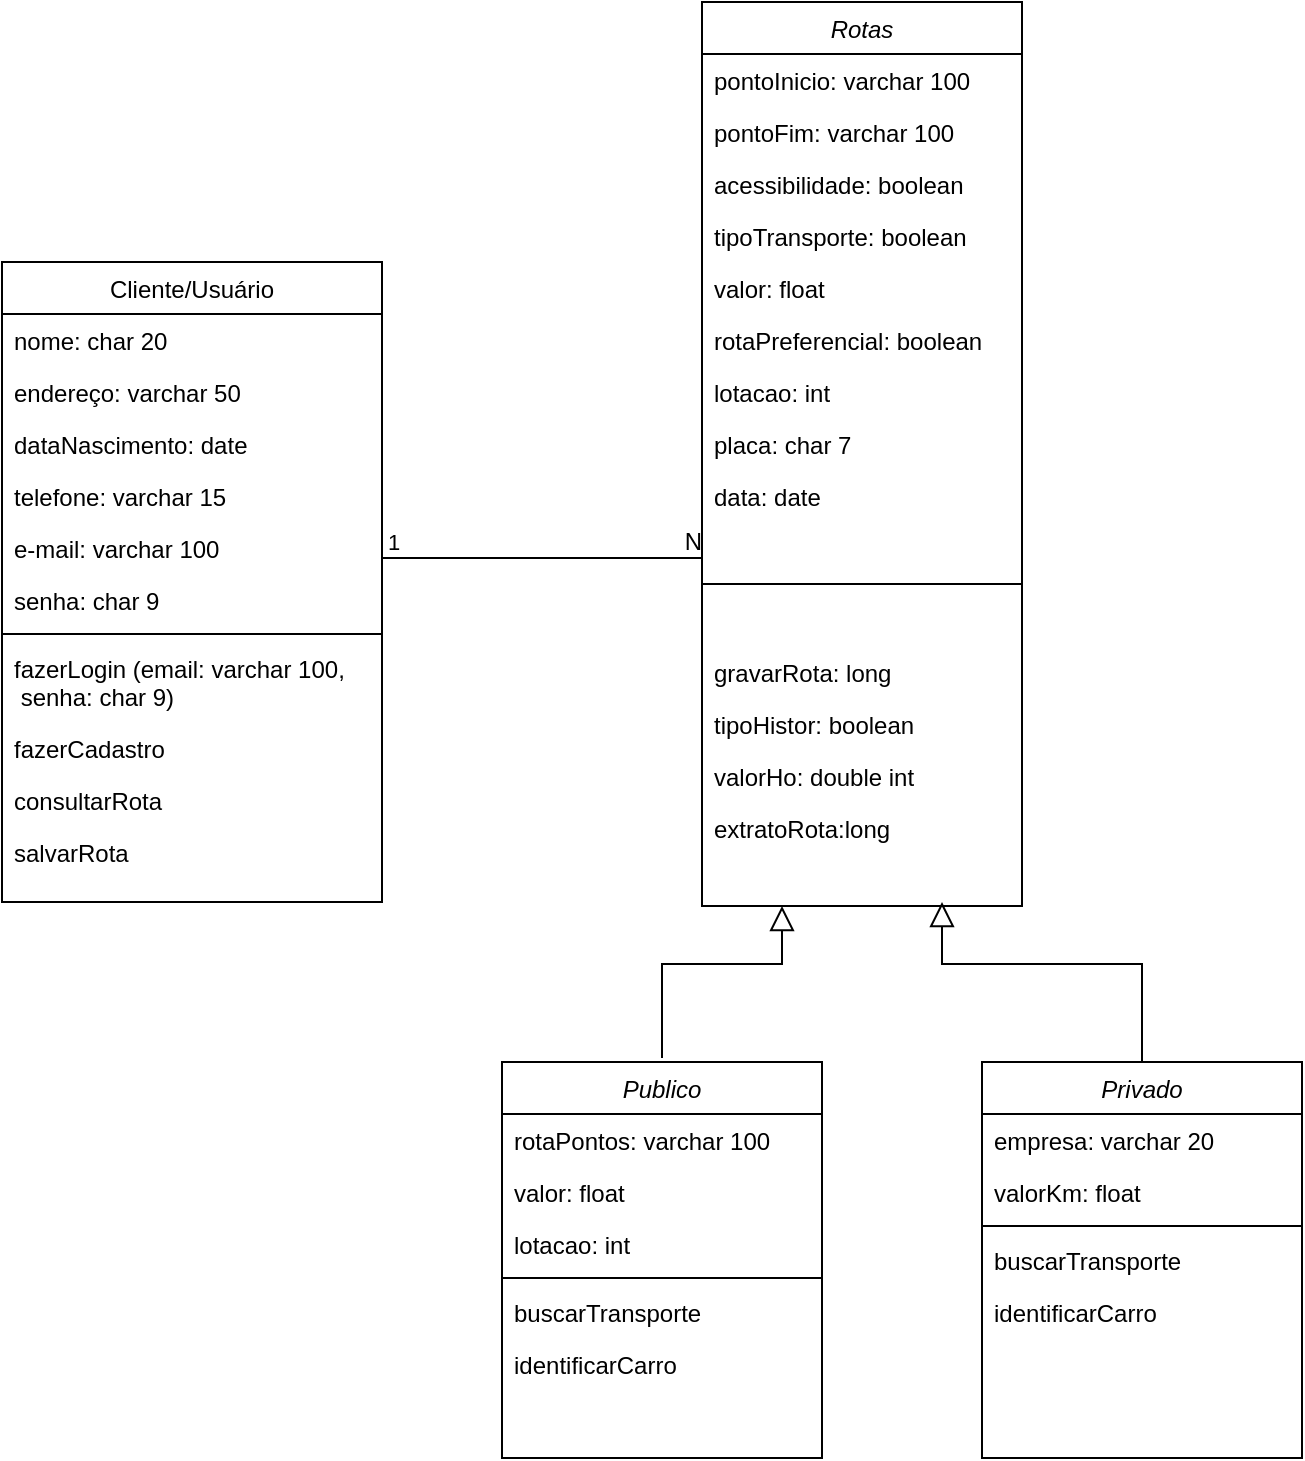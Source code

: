<mxfile version="15.5.9" type="github">
  <diagram id="C5RBs43oDa-KdzZeNtuy" name="Page-1">
    <mxGraphModel dx="1422" dy="754" grid="1" gridSize="10" guides="1" tooltips="1" connect="1" arrows="1" fold="1" page="1" pageScale="1" pageWidth="1169" pageHeight="1654" math="0" shadow="0">
      <root>
        <mxCell id="WIyWlLk6GJQsqaUBKTNV-0" />
        <mxCell id="WIyWlLk6GJQsqaUBKTNV-1" parent="WIyWlLk6GJQsqaUBKTNV-0" />
        <mxCell id="9FR6ZJBjA45qDFDVuKuG-0" value="Publico" style="swimlane;fontStyle=2;align=center;verticalAlign=top;childLayout=stackLayout;horizontal=1;startSize=26;horizontalStack=0;resizeParent=1;resizeLast=0;collapsible=1;marginBottom=0;rounded=0;shadow=0;strokeWidth=1;" parent="WIyWlLk6GJQsqaUBKTNV-1" vertex="1">
          <mxGeometry x="450" y="652" width="160" height="198" as="geometry">
            <mxRectangle x="230" y="140" width="160" height="26" as="alternateBounds" />
          </mxGeometry>
        </mxCell>
        <mxCell id="9FR6ZJBjA45qDFDVuKuG-2" value="rotaPontos: varchar 100" style="text;align=left;verticalAlign=top;spacingLeft=4;spacingRight=4;overflow=hidden;rotatable=0;points=[[0,0.5],[1,0.5]];portConstraint=eastwest;rounded=0;shadow=0;html=0;" parent="9FR6ZJBjA45qDFDVuKuG-0" vertex="1">
          <mxGeometry y="26" width="160" height="26" as="geometry" />
        </mxCell>
        <mxCell id="9FR6ZJBjA45qDFDVuKuG-4" value="valor: float" style="text;align=left;verticalAlign=top;spacingLeft=4;spacingRight=4;overflow=hidden;rotatable=0;points=[[0,0.5],[1,0.5]];portConstraint=eastwest;rounded=0;shadow=0;html=0;" parent="9FR6ZJBjA45qDFDVuKuG-0" vertex="1">
          <mxGeometry y="52" width="160" height="26" as="geometry" />
        </mxCell>
        <mxCell id="9FR6ZJBjA45qDFDVuKuG-5" value="lotacao: int" style="text;align=left;verticalAlign=top;spacingLeft=4;spacingRight=4;overflow=hidden;rotatable=0;points=[[0,0.5],[1,0.5]];portConstraint=eastwest;rounded=0;shadow=0;html=0;" parent="9FR6ZJBjA45qDFDVuKuG-0" vertex="1">
          <mxGeometry y="78" width="160" height="26" as="geometry" />
        </mxCell>
        <mxCell id="9FR6ZJBjA45qDFDVuKuG-6" value="" style="line;html=1;strokeWidth=1;align=left;verticalAlign=middle;spacingTop=-1;spacingLeft=3;spacingRight=3;rotatable=0;labelPosition=right;points=[];portConstraint=eastwest;" parent="9FR6ZJBjA45qDFDVuKuG-0" vertex="1">
          <mxGeometry y="104" width="160" height="8" as="geometry" />
        </mxCell>
        <mxCell id="9FR6ZJBjA45qDFDVuKuG-66" value="buscarTransporte" style="text;align=left;verticalAlign=top;spacingLeft=4;spacingRight=4;overflow=hidden;rotatable=0;points=[[0,0.5],[1,0.5]];portConstraint=eastwest;" parent="9FR6ZJBjA45qDFDVuKuG-0" vertex="1">
          <mxGeometry y="112" width="160" height="26" as="geometry" />
        </mxCell>
        <mxCell id="9FR6ZJBjA45qDFDVuKuG-68" value="identificarCarro" style="text;align=left;verticalAlign=top;spacingLeft=4;spacingRight=4;overflow=hidden;rotatable=0;points=[[0,0.5],[1,0.5]];portConstraint=eastwest;" parent="9FR6ZJBjA45qDFDVuKuG-0" vertex="1">
          <mxGeometry y="138" width="160" height="26" as="geometry" />
        </mxCell>
        <mxCell id="9FR6ZJBjA45qDFDVuKuG-8" value="Privado" style="swimlane;fontStyle=2;align=center;verticalAlign=top;childLayout=stackLayout;horizontal=1;startSize=26;horizontalStack=0;resizeParent=1;resizeLast=0;collapsible=1;marginBottom=0;rounded=0;shadow=0;strokeWidth=1;" parent="WIyWlLk6GJQsqaUBKTNV-1" vertex="1">
          <mxGeometry x="690" y="652" width="160" height="198" as="geometry">
            <mxRectangle x="230" y="140" width="160" height="26" as="alternateBounds" />
          </mxGeometry>
        </mxCell>
        <mxCell id="9FR6ZJBjA45qDFDVuKuG-49" value="empresa: varchar 20" style="text;align=left;verticalAlign=top;spacingLeft=4;spacingRight=4;overflow=hidden;rotatable=0;points=[[0,0.5],[1,0.5]];portConstraint=eastwest;rounded=0;shadow=0;html=0;" parent="9FR6ZJBjA45qDFDVuKuG-8" vertex="1">
          <mxGeometry y="26" width="160" height="26" as="geometry" />
        </mxCell>
        <mxCell id="9FR6ZJBjA45qDFDVuKuG-12" value="valorKm: float" style="text;align=left;verticalAlign=top;spacingLeft=4;spacingRight=4;overflow=hidden;rotatable=0;points=[[0,0.5],[1,0.5]];portConstraint=eastwest;rounded=0;shadow=0;html=0;" parent="9FR6ZJBjA45qDFDVuKuG-8" vertex="1">
          <mxGeometry y="52" width="160" height="26" as="geometry" />
        </mxCell>
        <mxCell id="9FR6ZJBjA45qDFDVuKuG-14" value="" style="line;html=1;strokeWidth=1;align=left;verticalAlign=middle;spacingTop=-1;spacingLeft=3;spacingRight=3;rotatable=0;labelPosition=right;points=[];portConstraint=eastwest;" parent="9FR6ZJBjA45qDFDVuKuG-8" vertex="1">
          <mxGeometry y="78" width="160" height="8" as="geometry" />
        </mxCell>
        <mxCell id="9FR6ZJBjA45qDFDVuKuG-67" value="buscarTransporte" style="text;align=left;verticalAlign=top;spacingLeft=4;spacingRight=4;overflow=hidden;rotatable=0;points=[[0,0.5],[1,0.5]];portConstraint=eastwest;" parent="9FR6ZJBjA45qDFDVuKuG-8" vertex="1">
          <mxGeometry y="86" width="160" height="26" as="geometry" />
        </mxCell>
        <mxCell id="9FR6ZJBjA45qDFDVuKuG-69" value="identificarCarro" style="text;align=left;verticalAlign=top;spacingLeft=4;spacingRight=4;overflow=hidden;rotatable=0;points=[[0,0.5],[1,0.5]];portConstraint=eastwest;" parent="9FR6ZJBjA45qDFDVuKuG-8" vertex="1">
          <mxGeometry y="112" width="160" height="26" as="geometry" />
        </mxCell>
        <mxCell id="9FR6ZJBjA45qDFDVuKuG-22" value="Rotas" style="swimlane;fontStyle=2;align=center;verticalAlign=top;childLayout=stackLayout;horizontal=1;startSize=26;horizontalStack=0;resizeParent=1;resizeLast=0;collapsible=1;marginBottom=0;rounded=0;shadow=0;strokeWidth=1;" parent="WIyWlLk6GJQsqaUBKTNV-1" vertex="1">
          <mxGeometry x="550" y="122" width="160" height="452" as="geometry">
            <mxRectangle x="230" y="140" width="160" height="26" as="alternateBounds" />
          </mxGeometry>
        </mxCell>
        <mxCell id="9FR6ZJBjA45qDFDVuKuG-24" value="pontoInicio: varchar 100" style="text;align=left;verticalAlign=top;spacingLeft=4;spacingRight=4;overflow=hidden;rotatable=0;points=[[0,0.5],[1,0.5]];portConstraint=eastwest;rounded=0;shadow=0;html=0;" parent="9FR6ZJBjA45qDFDVuKuG-22" vertex="1">
          <mxGeometry y="26" width="160" height="26" as="geometry" />
        </mxCell>
        <mxCell id="9FR6ZJBjA45qDFDVuKuG-27" value="pontoFim: varchar 100" style="text;align=left;verticalAlign=top;spacingLeft=4;spacingRight=4;overflow=hidden;rotatable=0;points=[[0,0.5],[1,0.5]];portConstraint=eastwest;rounded=0;shadow=0;html=0;" parent="9FR6ZJBjA45qDFDVuKuG-22" vertex="1">
          <mxGeometry y="52" width="160" height="26" as="geometry" />
        </mxCell>
        <mxCell id="9FR6ZJBjA45qDFDVuKuG-28" value="acessibilidade: boolean" style="text;align=left;verticalAlign=top;spacingLeft=4;spacingRight=4;overflow=hidden;rotatable=0;points=[[0,0.5],[1,0.5]];portConstraint=eastwest;rounded=0;shadow=0;html=0;" parent="9FR6ZJBjA45qDFDVuKuG-22" vertex="1">
          <mxGeometry y="78" width="160" height="26" as="geometry" />
        </mxCell>
        <mxCell id="9FR6ZJBjA45qDFDVuKuG-29" value="tipoTransporte: boolean" style="text;align=left;verticalAlign=top;spacingLeft=4;spacingRight=4;overflow=hidden;rotatable=0;points=[[0,0.5],[1,0.5]];portConstraint=eastwest;rounded=0;shadow=0;html=0;" parent="9FR6ZJBjA45qDFDVuKuG-22" vertex="1">
          <mxGeometry y="104" width="160" height="26" as="geometry" />
        </mxCell>
        <mxCell id="9FR6ZJBjA45qDFDVuKuG-43" value="valor: float" style="text;align=left;verticalAlign=top;spacingLeft=4;spacingRight=4;overflow=hidden;rotatable=0;points=[[0,0.5],[1,0.5]];portConstraint=eastwest;rounded=0;shadow=0;html=0;" parent="9FR6ZJBjA45qDFDVuKuG-22" vertex="1">
          <mxGeometry y="130" width="160" height="26" as="geometry" />
        </mxCell>
        <mxCell id="9FR6ZJBjA45qDFDVuKuG-25" value="rotaPreferencial: boolean" style="text;align=left;verticalAlign=top;spacingLeft=4;spacingRight=4;overflow=hidden;rotatable=0;points=[[0,0.5],[1,0.5]];portConstraint=eastwest;rounded=0;shadow=0;html=0;" parent="9FR6ZJBjA45qDFDVuKuG-22" vertex="1">
          <mxGeometry y="156" width="160" height="26" as="geometry" />
        </mxCell>
        <mxCell id="9FR6ZJBjA45qDFDVuKuG-44" value="lotacao: int" style="text;align=left;verticalAlign=top;spacingLeft=4;spacingRight=4;overflow=hidden;rotatable=0;points=[[0,0.5],[1,0.5]];portConstraint=eastwest;rounded=0;shadow=0;html=0;" parent="9FR6ZJBjA45qDFDVuKuG-22" vertex="1">
          <mxGeometry y="182" width="160" height="26" as="geometry" />
        </mxCell>
        <mxCell id="9FR6ZJBjA45qDFDVuKuG-47" value="placa: char 7" style="text;align=left;verticalAlign=top;spacingLeft=4;spacingRight=4;overflow=hidden;rotatable=0;points=[[0,0.5],[1,0.5]];portConstraint=eastwest;rounded=0;shadow=0;html=0;" parent="9FR6ZJBjA45qDFDVuKuG-22" vertex="1">
          <mxGeometry y="208" width="160" height="26" as="geometry" />
        </mxCell>
        <mxCell id="9FR6ZJBjA45qDFDVuKuG-48" value="data: date" style="text;align=left;verticalAlign=top;spacingLeft=4;spacingRight=4;overflow=hidden;rotatable=0;points=[[0,0.5],[1,0.5]];portConstraint=eastwest;rounded=0;shadow=0;html=0;" parent="9FR6ZJBjA45qDFDVuKuG-22" vertex="1">
          <mxGeometry y="234" width="160" height="26" as="geometry" />
        </mxCell>
        <mxCell id="9FR6ZJBjA45qDFDVuKuG-26" value="" style="line;html=1;strokeWidth=1;align=left;verticalAlign=middle;spacingTop=-1;spacingLeft=3;spacingRight=3;rotatable=0;labelPosition=right;points=[];portConstraint=eastwest;" parent="9FR6ZJBjA45qDFDVuKuG-22" vertex="1">
          <mxGeometry y="260" width="160" height="62" as="geometry" />
        </mxCell>
        <mxCell id="9FR6ZJBjA45qDFDVuKuG-62" value="gravarRota: long" style="text;align=left;verticalAlign=top;spacingLeft=4;spacingRight=4;overflow=hidden;rotatable=0;points=[[0,0.5],[1,0.5]];portConstraint=eastwest;" parent="9FR6ZJBjA45qDFDVuKuG-22" vertex="1">
          <mxGeometry y="322" width="160" height="26" as="geometry" />
        </mxCell>
        <mxCell id="9FR6ZJBjA45qDFDVuKuG-63" value="tipoHistor: boolean" style="text;align=left;verticalAlign=top;spacingLeft=4;spacingRight=4;overflow=hidden;rotatable=0;points=[[0,0.5],[1,0.5]];portConstraint=eastwest;" parent="9FR6ZJBjA45qDFDVuKuG-22" vertex="1">
          <mxGeometry y="348" width="160" height="26" as="geometry" />
        </mxCell>
        <mxCell id="9FR6ZJBjA45qDFDVuKuG-64" value="valorHo: double int" style="text;align=left;verticalAlign=top;spacingLeft=4;spacingRight=4;overflow=hidden;rotatable=0;points=[[0,0.5],[1,0.5]];portConstraint=eastwest;" parent="9FR6ZJBjA45qDFDVuKuG-22" vertex="1">
          <mxGeometry y="374" width="160" height="26" as="geometry" />
        </mxCell>
        <mxCell id="9FR6ZJBjA45qDFDVuKuG-65" value="extratoRota:long" style="text;align=left;verticalAlign=top;spacingLeft=4;spacingRight=4;overflow=hidden;rotatable=0;points=[[0,0.5],[1,0.5]];portConstraint=eastwest;" parent="9FR6ZJBjA45qDFDVuKuG-22" vertex="1">
          <mxGeometry y="400" width="160" height="26" as="geometry" />
        </mxCell>
        <mxCell id="9FR6ZJBjA45qDFDVuKuG-31" value="Cliente/Usuário" style="swimlane;fontStyle=0;align=center;verticalAlign=top;childLayout=stackLayout;horizontal=1;startSize=26;horizontalStack=0;resizeParent=1;resizeLast=0;collapsible=1;marginBottom=0;rounded=0;shadow=0;strokeWidth=1;" parent="WIyWlLk6GJQsqaUBKTNV-1" vertex="1">
          <mxGeometry x="200" y="252" width="190" height="320" as="geometry">
            <mxRectangle x="550" y="140" width="160" height="26" as="alternateBounds" />
          </mxGeometry>
        </mxCell>
        <mxCell id="9FR6ZJBjA45qDFDVuKuG-32" value="nome: char 20" style="text;align=left;verticalAlign=top;spacingLeft=4;spacingRight=4;overflow=hidden;rotatable=0;points=[[0,0.5],[1,0.5]];portConstraint=eastwest;" parent="9FR6ZJBjA45qDFDVuKuG-31" vertex="1">
          <mxGeometry y="26" width="190" height="26" as="geometry" />
        </mxCell>
        <mxCell id="9FR6ZJBjA45qDFDVuKuG-33" value="endereço: varchar 50" style="text;align=left;verticalAlign=top;spacingLeft=4;spacingRight=4;overflow=hidden;rotatable=0;points=[[0,0.5],[1,0.5]];portConstraint=eastwest;rounded=0;shadow=0;html=0;" parent="9FR6ZJBjA45qDFDVuKuG-31" vertex="1">
          <mxGeometry y="52" width="190" height="26" as="geometry" />
        </mxCell>
        <mxCell id="9FR6ZJBjA45qDFDVuKuG-34" value="dataNascimento: date" style="text;align=left;verticalAlign=top;spacingLeft=4;spacingRight=4;overflow=hidden;rotatable=0;points=[[0,0.5],[1,0.5]];portConstraint=eastwest;rounded=0;shadow=0;html=0;" parent="9FR6ZJBjA45qDFDVuKuG-31" vertex="1">
          <mxGeometry y="78" width="190" height="26" as="geometry" />
        </mxCell>
        <mxCell id="9FR6ZJBjA45qDFDVuKuG-35" value="telefone: varchar 15" style="text;align=left;verticalAlign=top;spacingLeft=4;spacingRight=4;overflow=hidden;rotatable=0;points=[[0,0.5],[1,0.5]];portConstraint=eastwest;rounded=0;shadow=0;html=0;" parent="9FR6ZJBjA45qDFDVuKuG-31" vertex="1">
          <mxGeometry y="104" width="190" height="26" as="geometry" />
        </mxCell>
        <mxCell id="9FR6ZJBjA45qDFDVuKuG-36" value="e-mail: varchar 100" style="text;align=left;verticalAlign=top;spacingLeft=4;spacingRight=4;overflow=hidden;rotatable=0;points=[[0,0.5],[1,0.5]];portConstraint=eastwest;rounded=0;shadow=0;html=0;" parent="9FR6ZJBjA45qDFDVuKuG-31" vertex="1">
          <mxGeometry y="130" width="190" height="26" as="geometry" />
        </mxCell>
        <mxCell id="9FR6ZJBjA45qDFDVuKuG-37" value="senha: char 9" style="text;align=left;verticalAlign=top;spacingLeft=4;spacingRight=4;overflow=hidden;rotatable=0;points=[[0,0.5],[1,0.5]];portConstraint=eastwest;rounded=0;shadow=0;html=0;" parent="9FR6ZJBjA45qDFDVuKuG-31" vertex="1">
          <mxGeometry y="156" width="190" height="26" as="geometry" />
        </mxCell>
        <mxCell id="9FR6ZJBjA45qDFDVuKuG-38" value="" style="line;html=1;strokeWidth=1;align=left;verticalAlign=middle;spacingTop=-1;spacingLeft=3;spacingRight=3;rotatable=0;labelPosition=right;points=[];portConstraint=eastwest;" parent="9FR6ZJBjA45qDFDVuKuG-31" vertex="1">
          <mxGeometry y="182" width="190" height="8" as="geometry" />
        </mxCell>
        <mxCell id="9FR6ZJBjA45qDFDVuKuG-39" value="fazerLogin (email: varchar 100,&#xa; senha: char 9)" style="text;align=left;verticalAlign=top;spacingLeft=4;spacingRight=4;overflow=hidden;rotatable=0;points=[[0,0.5],[1,0.5]];portConstraint=eastwest;" parent="9FR6ZJBjA45qDFDVuKuG-31" vertex="1">
          <mxGeometry y="190" width="190" height="40" as="geometry" />
        </mxCell>
        <mxCell id="9FR6ZJBjA45qDFDVuKuG-40" value="fazerCadastro" style="text;align=left;verticalAlign=top;spacingLeft=4;spacingRight=4;overflow=hidden;rotatable=0;points=[[0,0.5],[1,0.5]];portConstraint=eastwest;" parent="9FR6ZJBjA45qDFDVuKuG-31" vertex="1">
          <mxGeometry y="230" width="190" height="26" as="geometry" />
        </mxCell>
        <mxCell id="9FR6ZJBjA45qDFDVuKuG-41" value="consultarRota" style="text;align=left;verticalAlign=top;spacingLeft=4;spacingRight=4;overflow=hidden;rotatable=0;points=[[0,0.5],[1,0.5]];portConstraint=eastwest;" parent="9FR6ZJBjA45qDFDVuKuG-31" vertex="1">
          <mxGeometry y="256" width="190" height="26" as="geometry" />
        </mxCell>
        <mxCell id="9FR6ZJBjA45qDFDVuKuG-42" value="salvarRota" style="text;align=left;verticalAlign=top;spacingLeft=4;spacingRight=4;overflow=hidden;rotatable=0;points=[[0,0.5],[1,0.5]];portConstraint=eastwest;" parent="9FR6ZJBjA45qDFDVuKuG-31" vertex="1">
          <mxGeometry y="282" width="190" height="26" as="geometry" />
        </mxCell>
        <mxCell id="9FR6ZJBjA45qDFDVuKuG-52" value="" style="endArrow=block;endSize=10;endFill=0;shadow=0;strokeWidth=1;rounded=0;edgeStyle=elbowEdgeStyle;elbow=vertical;" parent="WIyWlLk6GJQsqaUBKTNV-1" source="9FR6ZJBjA45qDFDVuKuG-8" edge="1">
          <mxGeometry width="160" relative="1" as="geometry">
            <mxPoint x="670" y="693" as="sourcePoint" />
            <mxPoint x="670" y="572" as="targetPoint" />
            <Array as="points">
              <mxPoint x="670" y="603" />
            </Array>
          </mxGeometry>
        </mxCell>
        <mxCell id="9FR6ZJBjA45qDFDVuKuG-51" value="" style="endArrow=block;endSize=10;endFill=0;shadow=0;strokeWidth=1;rounded=0;edgeStyle=elbowEdgeStyle;elbow=vertical;entryX=0.25;entryY=1;entryDx=0;entryDy=0;" parent="WIyWlLk6GJQsqaUBKTNV-1" target="9FR6ZJBjA45qDFDVuKuG-22" edge="1">
          <mxGeometry width="160" relative="1" as="geometry">
            <mxPoint x="530" y="650" as="sourcePoint" />
            <mxPoint x="560" y="572" as="targetPoint" />
            <Array as="points">
              <mxPoint x="560" y="603" />
            </Array>
          </mxGeometry>
        </mxCell>
        <mxCell id="jTQ8lK5UMwyR8fhfRRKZ-4" value="" style="endArrow=none;html=1;rounded=0;entryX=0;entryY=0.13;entryDx=0;entryDy=0;entryPerimeter=0;" parent="WIyWlLk6GJQsqaUBKTNV-1" edge="1">
          <mxGeometry relative="1" as="geometry">
            <mxPoint x="390" y="400" as="sourcePoint" />
            <mxPoint x="550" y="400.0" as="targetPoint" />
          </mxGeometry>
        </mxCell>
        <mxCell id="jTQ8lK5UMwyR8fhfRRKZ-5" value="N" style="resizable=0;html=1;align=right;verticalAlign=bottom;" parent="jTQ8lK5UMwyR8fhfRRKZ-4" connectable="0" vertex="1">
          <mxGeometry x="1" relative="1" as="geometry" />
        </mxCell>
        <mxCell id="jTQ8lK5UMwyR8fhfRRKZ-6" value="1" style="edgeLabel;resizable=0;html=1;align=left;verticalAlign=bottom;" parent="WIyWlLk6GJQsqaUBKTNV-1" connectable="0" vertex="1">
          <mxGeometry x="715" y="356" as="geometry">
            <mxPoint x="-324" y="44" as="offset" />
          </mxGeometry>
        </mxCell>
      </root>
    </mxGraphModel>
  </diagram>
</mxfile>
